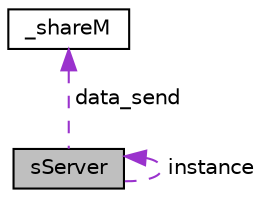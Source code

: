 digraph "sServer"
{
  edge [fontname="Helvetica",fontsize="10",labelfontname="Helvetica",labelfontsize="10"];
  node [fontname="Helvetica",fontsize="10",shape=record];
  Node1 [label="sServer",height=0.2,width=0.4,color="black", fillcolor="grey75", style="filled" fontcolor="black"];
  Node1 -> Node1 [dir="back",color="darkorchid3",fontsize="10",style="dashed",label=" instance" ,fontname="Helvetica"];
  Node2 -> Node1 [dir="back",color="darkorchid3",fontsize="10",style="dashed",label=" data_send" ,fontname="Helvetica"];
  Node2 [label="_shareM",height=0.2,width=0.4,color="black", fillcolor="white", style="filled",URL="$struct__share_m.html"];
}
